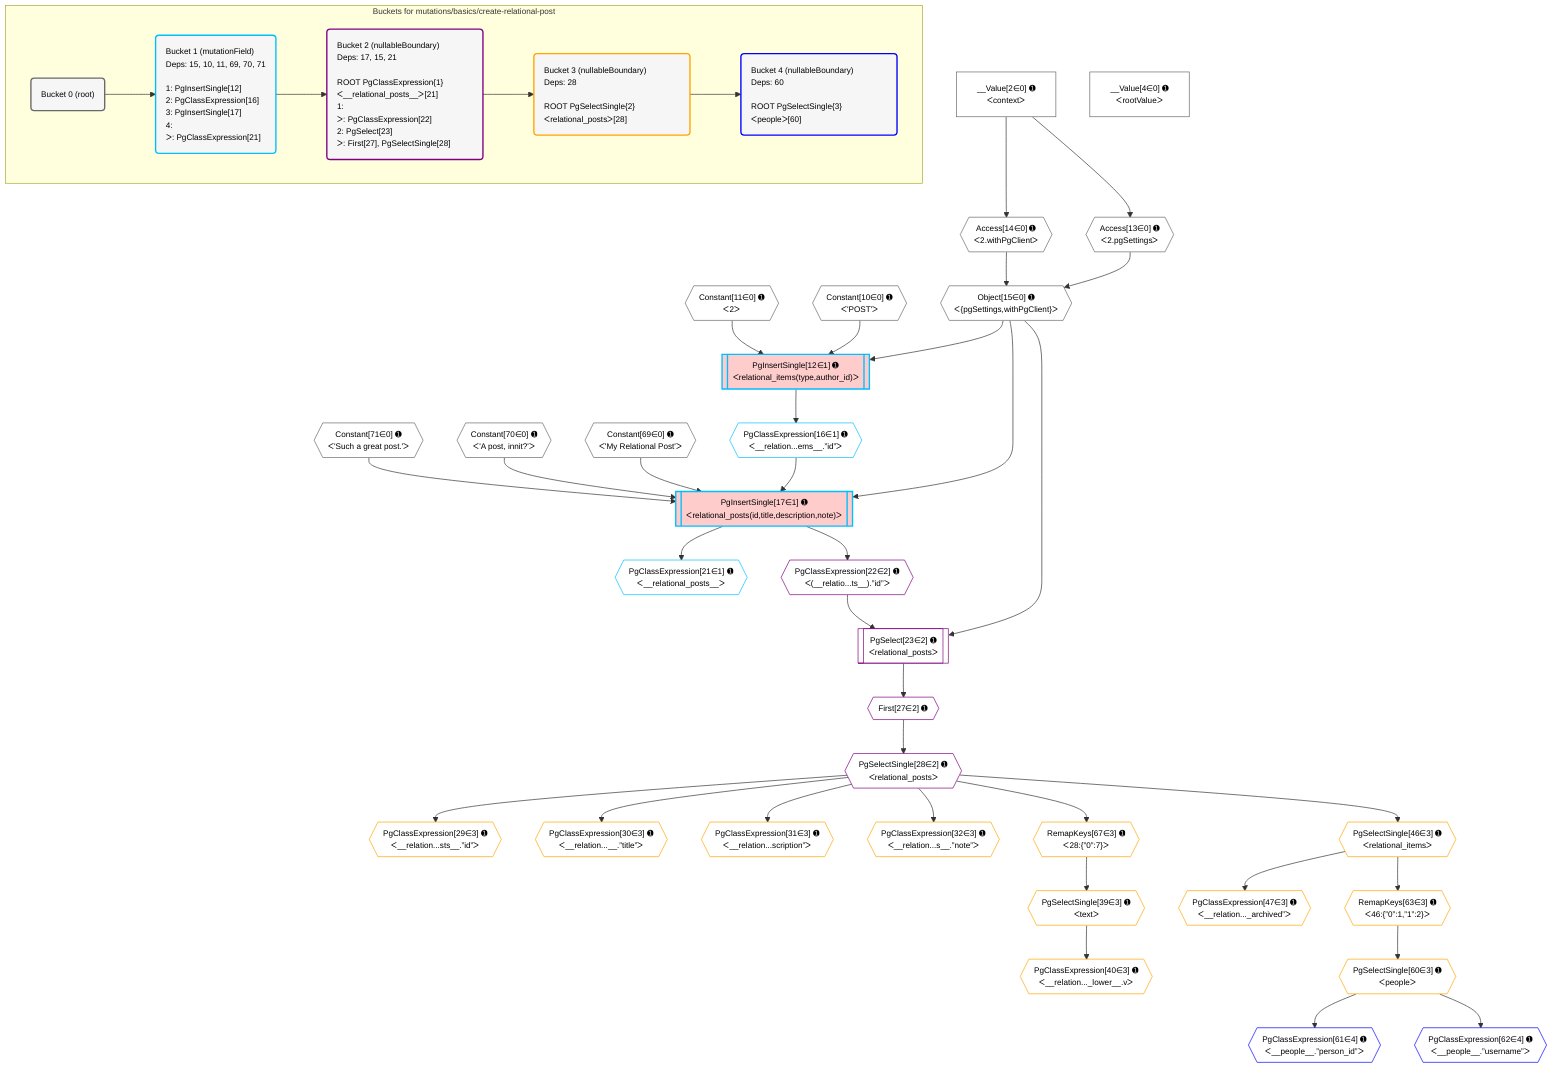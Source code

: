 %%{init: {'themeVariables': { 'fontSize': '12px'}}}%%
graph TD
    classDef path fill:#eee,stroke:#000,color:#000
    classDef plan fill:#fff,stroke-width:1px,color:#000
    classDef itemplan fill:#fff,stroke-width:2px,color:#000
    classDef unbatchedplan fill:#dff,stroke-width:1px,color:#000
    classDef sideeffectplan fill:#fcc,stroke-width:2px,color:#000
    classDef bucket fill:#f6f6f6,color:#000,stroke-width:2px,text-align:left


    %% plan dependencies
    Object15{{"Object[15∈0] ➊<br />ᐸ{pgSettings,withPgClient}ᐳ"}}:::plan
    Access13{{"Access[13∈0] ➊<br />ᐸ2.pgSettingsᐳ"}}:::plan
    Access14{{"Access[14∈0] ➊<br />ᐸ2.withPgClientᐳ"}}:::plan
    Access13 & Access14 --> Object15
    __Value2["__Value[2∈0] ➊<br />ᐸcontextᐳ"]:::plan
    __Value2 --> Access13
    __Value2 --> Access14
    __Value4["__Value[4∈0] ➊<br />ᐸrootValueᐳ"]:::plan
    Constant10{{"Constant[10∈0] ➊<br />ᐸ'POST'ᐳ"}}:::plan
    Constant11{{"Constant[11∈0] ➊<br />ᐸ2ᐳ"}}:::plan
    Constant69{{"Constant[69∈0] ➊<br />ᐸ'My Relational Post'ᐳ"}}:::plan
    Constant70{{"Constant[70∈0] ➊<br />ᐸ'A post, innit?'ᐳ"}}:::plan
    Constant71{{"Constant[71∈0] ➊<br />ᐸ'Such a great post.'ᐳ"}}:::plan
    PgInsertSingle17[["PgInsertSingle[17∈1] ➊<br />ᐸrelational_posts(id,title,description,note)ᐳ"]]:::sideeffectplan
    PgClassExpression16{{"PgClassExpression[16∈1] ➊<br />ᐸ__relation...ems__.”id”ᐳ"}}:::plan
    Object15 & PgClassExpression16 & Constant69 & Constant70 & Constant71 --> PgInsertSingle17
    PgInsertSingle12[["PgInsertSingle[12∈1] ➊<br />ᐸrelational_items(type,author_id)ᐳ"]]:::sideeffectplan
    Object15 & Constant10 & Constant11 --> PgInsertSingle12
    PgInsertSingle12 --> PgClassExpression16
    PgClassExpression21{{"PgClassExpression[21∈1] ➊<br />ᐸ__relational_posts__ᐳ"}}:::plan
    PgInsertSingle17 --> PgClassExpression21
    PgSelect23[["PgSelect[23∈2] ➊<br />ᐸrelational_postsᐳ"]]:::plan
    PgClassExpression22{{"PgClassExpression[22∈2] ➊<br />ᐸ(__relatio...ts__).”id”ᐳ"}}:::plan
    Object15 & PgClassExpression22 --> PgSelect23
    PgInsertSingle17 --> PgClassExpression22
    First27{{"First[27∈2] ➊"}}:::plan
    PgSelect23 --> First27
    PgSelectSingle28{{"PgSelectSingle[28∈2] ➊<br />ᐸrelational_postsᐳ"}}:::plan
    First27 --> PgSelectSingle28
    PgClassExpression29{{"PgClassExpression[29∈3] ➊<br />ᐸ__relation...sts__.”id”ᐳ"}}:::plan
    PgSelectSingle28 --> PgClassExpression29
    PgClassExpression30{{"PgClassExpression[30∈3] ➊<br />ᐸ__relation...__.”title”ᐳ"}}:::plan
    PgSelectSingle28 --> PgClassExpression30
    PgClassExpression31{{"PgClassExpression[31∈3] ➊<br />ᐸ__relation...scription”ᐳ"}}:::plan
    PgSelectSingle28 --> PgClassExpression31
    PgClassExpression32{{"PgClassExpression[32∈3] ➊<br />ᐸ__relation...s__.”note”ᐳ"}}:::plan
    PgSelectSingle28 --> PgClassExpression32
    PgSelectSingle39{{"PgSelectSingle[39∈3] ➊<br />ᐸtextᐳ"}}:::plan
    RemapKeys67{{"RemapKeys[67∈3] ➊<br />ᐸ28:{”0”:7}ᐳ"}}:::plan
    RemapKeys67 --> PgSelectSingle39
    PgClassExpression40{{"PgClassExpression[40∈3] ➊<br />ᐸ__relation..._lower__.vᐳ"}}:::plan
    PgSelectSingle39 --> PgClassExpression40
    PgSelectSingle46{{"PgSelectSingle[46∈3] ➊<br />ᐸrelational_itemsᐳ"}}:::plan
    PgSelectSingle28 --> PgSelectSingle46
    PgClassExpression47{{"PgClassExpression[47∈3] ➊<br />ᐸ__relation..._archived”ᐳ"}}:::plan
    PgSelectSingle46 --> PgClassExpression47
    PgSelectSingle60{{"PgSelectSingle[60∈3] ➊<br />ᐸpeopleᐳ"}}:::plan
    RemapKeys63{{"RemapKeys[63∈3] ➊<br />ᐸ46:{”0”:1,”1”:2}ᐳ"}}:::plan
    RemapKeys63 --> PgSelectSingle60
    PgSelectSingle46 --> RemapKeys63
    PgSelectSingle28 --> RemapKeys67
    PgClassExpression61{{"PgClassExpression[61∈4] ➊<br />ᐸ__people__.”person_id”ᐳ"}}:::plan
    PgSelectSingle60 --> PgClassExpression61
    PgClassExpression62{{"PgClassExpression[62∈4] ➊<br />ᐸ__people__.”username”ᐳ"}}:::plan
    PgSelectSingle60 --> PgClassExpression62

    %% define steps

    subgraph "Buckets for mutations/basics/create-relational-post"
    Bucket0("Bucket 0 (root)"):::bucket
    classDef bucket0 stroke:#696969
    class Bucket0,__Value2,__Value4,Constant10,Constant11,Access13,Access14,Object15,Constant69,Constant70,Constant71 bucket0
    Bucket1("Bucket 1 (mutationField)<br />Deps: 15, 10, 11, 69, 70, 71<br /><br />1: PgInsertSingle[12]<br />2: PgClassExpression[16]<br />3: PgInsertSingle[17]<br />4: <br />ᐳ: PgClassExpression[21]"):::bucket
    classDef bucket1 stroke:#00bfff
    class Bucket1,PgInsertSingle12,PgClassExpression16,PgInsertSingle17,PgClassExpression21 bucket1
    Bucket2("Bucket 2 (nullableBoundary)<br />Deps: 17, 15, 21<br /><br />ROOT PgClassExpression{1}ᐸ__relational_posts__ᐳ[21]<br />1: <br />ᐳ: PgClassExpression[22]<br />2: PgSelect[23]<br />ᐳ: First[27], PgSelectSingle[28]"):::bucket
    classDef bucket2 stroke:#7f007f
    class Bucket2,PgClassExpression22,PgSelect23,First27,PgSelectSingle28 bucket2
    Bucket3("Bucket 3 (nullableBoundary)<br />Deps: 28<br /><br />ROOT PgSelectSingle{2}ᐸrelational_postsᐳ[28]"):::bucket
    classDef bucket3 stroke:#ffa500
    class Bucket3,PgClassExpression29,PgClassExpression30,PgClassExpression31,PgClassExpression32,PgSelectSingle39,PgClassExpression40,PgSelectSingle46,PgClassExpression47,PgSelectSingle60,RemapKeys63,RemapKeys67 bucket3
    Bucket4("Bucket 4 (nullableBoundary)<br />Deps: 60<br /><br />ROOT PgSelectSingle{3}ᐸpeopleᐳ[60]"):::bucket
    classDef bucket4 stroke:#0000ff
    class Bucket4,PgClassExpression61,PgClassExpression62 bucket4
    Bucket0 --> Bucket1
    Bucket1 --> Bucket2
    Bucket2 --> Bucket3
    Bucket3 --> Bucket4
    end